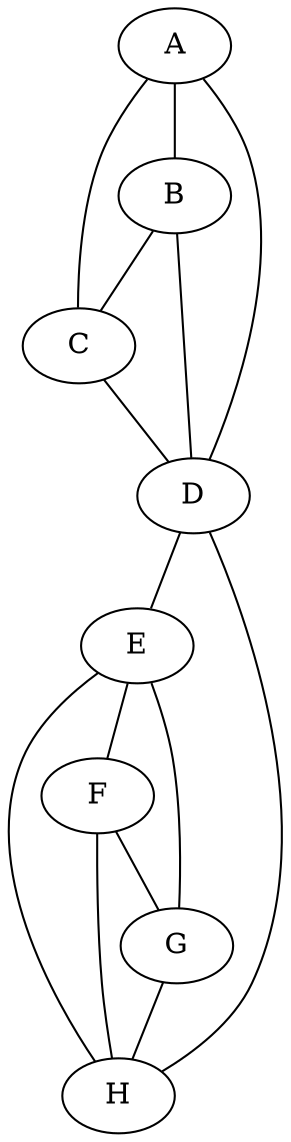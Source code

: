 graph GG {
 A -- B
 A -- C
 A -- D
 B -- C
 B -- D
 C -- D
 D -- E
 D -- H
 E -- F
 E -- G
 E -- H
 F -- G
 F -- H
 G -- H
}
